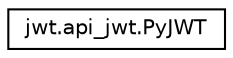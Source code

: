 digraph "Graphical Class Hierarchy"
{
 // LATEX_PDF_SIZE
  edge [fontname="Helvetica",fontsize="10",labelfontname="Helvetica",labelfontsize="10"];
  node [fontname="Helvetica",fontsize="10",shape=record];
  rankdir="LR";
  Node0 [label="jwt.api_jwt.PyJWT",height=0.2,width=0.4,color="black", fillcolor="white", style="filled",URL="$classjwt_1_1api__jwt_1_1PyJWT.html",tooltip=" "];
}

